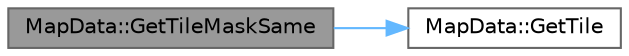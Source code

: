digraph "MapData::GetTileMaskSame"
{
 // LATEX_PDF_SIZE
  bgcolor="transparent";
  edge [fontname=Helvetica,fontsize=10,labelfontname=Helvetica,labelfontsize=10];
  node [fontname=Helvetica,fontsize=10,shape=box,height=0.2,width=0.4];
  rankdir="LR";
  Node1 [id="Node000001",label="MapData::GetTileMaskSame",height=0.2,width=0.4,color="gray40", fillcolor="grey60", style="filled", fontcolor="black",tooltip=" "];
  Node1 -> Node2 [id="edge1_Node000001_Node000002",color="steelblue1",style="solid",tooltip=" "];
  Node2 [id="Node000002",label="MapData::GetTile",height=0.2,width=0.4,color="grey40", fillcolor="white", style="filled",URL="$class_map_data.html#a49e036e8c70be5b1b9c06041762407c5",tooltip=" "];
}
